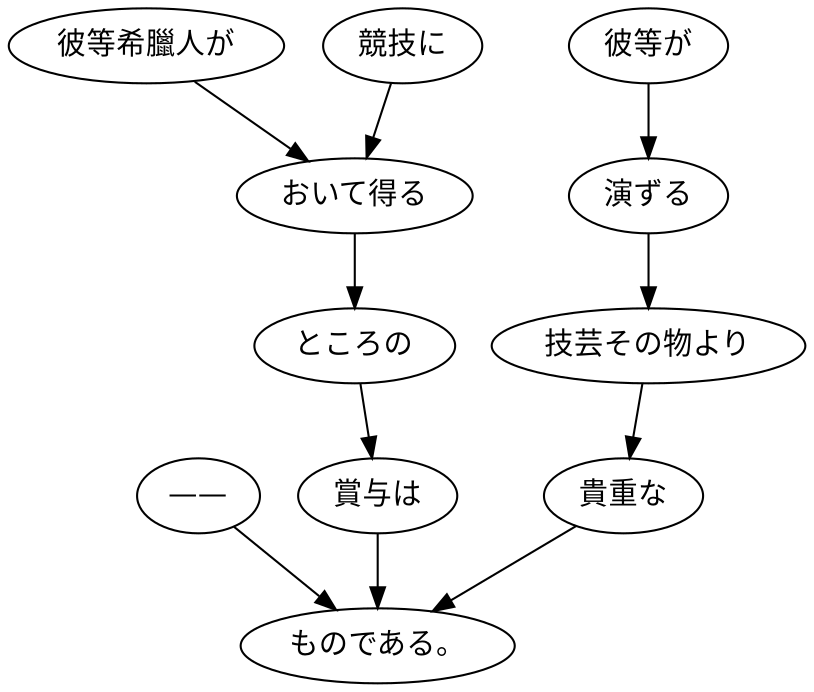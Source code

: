 digraph graph2592 {
	node0 [label="——"];
	node1 [label="彼等希臘人が"];
	node2 [label="競技に"];
	node3 [label="おいて得る"];
	node4 [label="ところの"];
	node5 [label="賞与は"];
	node6 [label="彼等が"];
	node7 [label="演ずる"];
	node8 [label="技芸その物より"];
	node9 [label="貴重な"];
	node10 [label="ものである。"];
	node0 -> node10;
	node1 -> node3;
	node2 -> node3;
	node3 -> node4;
	node4 -> node5;
	node5 -> node10;
	node6 -> node7;
	node7 -> node8;
	node8 -> node9;
	node9 -> node10;
}
